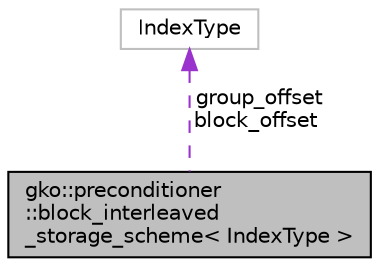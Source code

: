digraph "gko::preconditioner::block_interleaved_storage_scheme&lt; IndexType &gt;"
{
 // INTERACTIVE_SVG=YES
  edge [fontname="Helvetica",fontsize="10",labelfontname="Helvetica",labelfontsize="10"];
  node [fontname="Helvetica",fontsize="10",shape=record];
  Node1 [label="gko::preconditioner\l::block_interleaved\l_storage_scheme\< IndexType \>",height=0.2,width=0.4,color="black", fillcolor="grey75", style="filled", fontcolor="black"];
  Node2 -> Node1 [dir="back",color="darkorchid3",fontsize="10",style="dashed",label=" group_offset\nblock_offset" ,fontname="Helvetica"];
  Node2 [label="IndexType",height=0.2,width=0.4,color="grey75", fillcolor="white", style="filled"];
}
